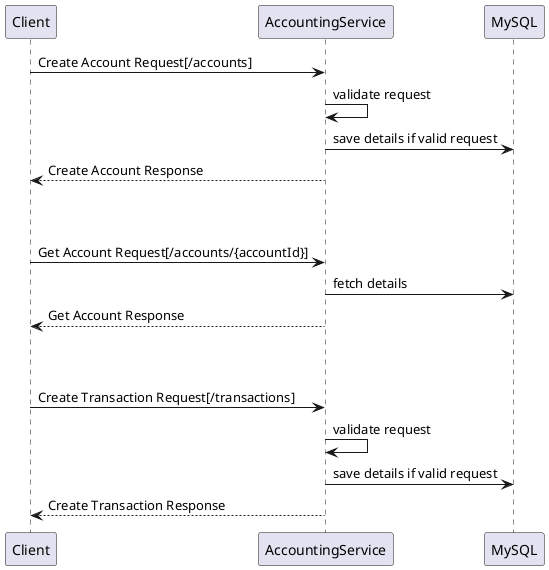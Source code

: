 @startuml
'https://plantuml.com/sequence-diagram


Client -> AccountingService: Create Account Request[/accounts]
AccountingService -> AccountingService : validate request
AccountingService -> MySQL : save details if valid request
AccountingService --> Client: Create Account Response

|||
|||



Client -> AccountingService: Get Account Request[/accounts/{accountId}]
AccountingService -> MySQL : fetch details
AccountingService --> Client: Get Account Response


|||
|||


Client -> AccountingService: Create Transaction Request[/transactions]
AccountingService -> AccountingService : validate request
AccountingService -> MySQL : save details if valid request
AccountingService --> Client: Create Transaction Response

@enduml